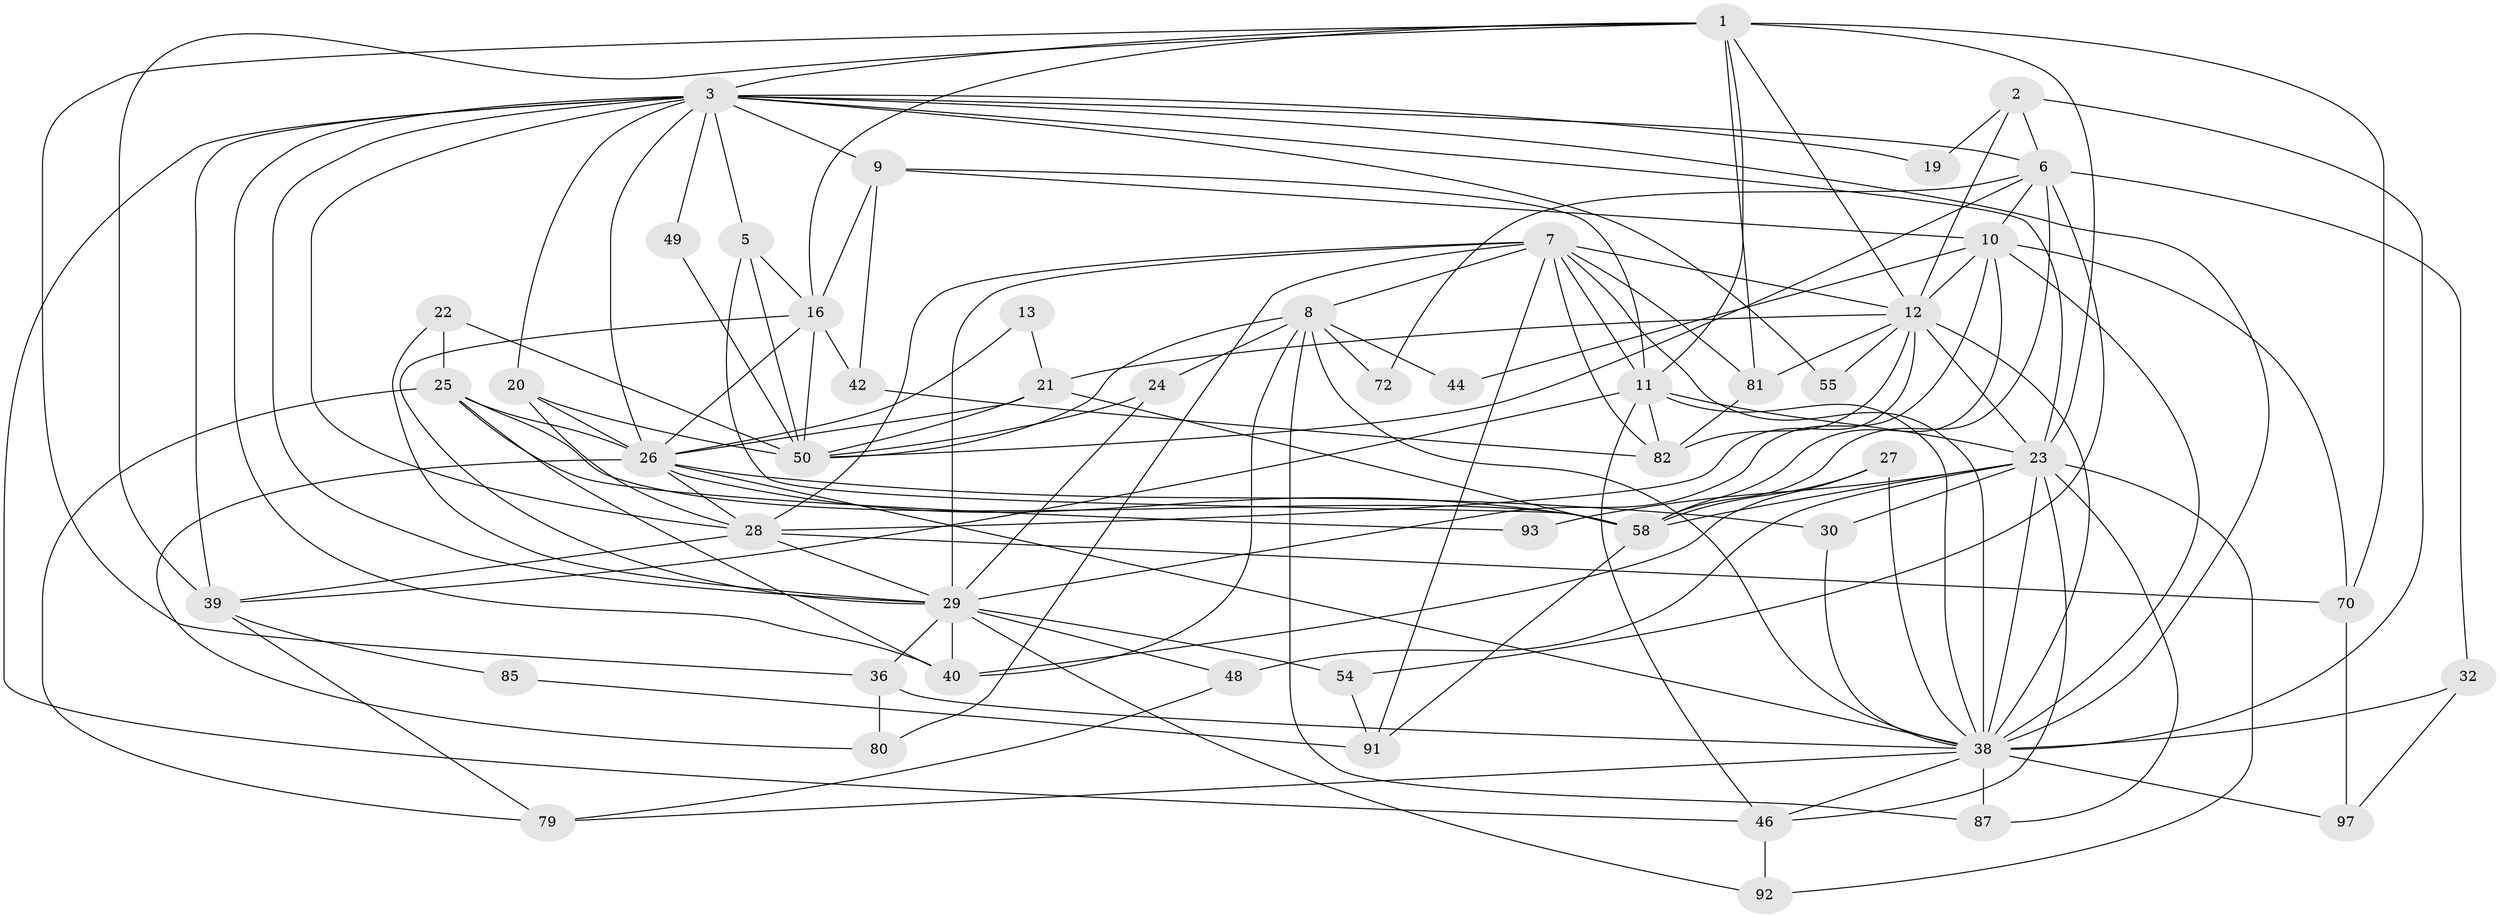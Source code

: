// original degree distribution, {4: 0.28431372549019607, 6: 0.10784313725490197, 5: 0.12745098039215685, 3: 0.2647058823529412, 2: 0.14705882352941177, 7: 0.058823529411764705, 8: 0.00980392156862745}
// Generated by graph-tools (version 1.1) at 2025/15/03/09/25 04:15:12]
// undirected, 51 vertices, 142 edges
graph export_dot {
graph [start="1"]
  node [color=gray90,style=filled];
  1 [super="+51"];
  2;
  3 [super="+102+95+4"];
  5 [super="+98"];
  6 [super="+74+34"];
  7 [super="+75+64"];
  8 [super="+18"];
  9 [super="+56"];
  10 [super="+17"];
  11 [super="+83+15+14"];
  12 [super="+52+84"];
  13;
  16 [super="+61"];
  19;
  20 [super="+31"];
  21;
  22;
  23 [super="+62+35"];
  24;
  25 [super="+67"];
  26 [super="+45"];
  27;
  28 [super="+65"];
  29 [super="+33+69+60+53"];
  30;
  32;
  36;
  38 [super="+100+63+47"];
  39 [super="+41"];
  40 [super="+89"];
  42;
  44;
  46;
  48;
  49;
  50 [super="+88"];
  54;
  55;
  58 [super="+76"];
  70 [super="+78"];
  72;
  79;
  80;
  81;
  82 [super="+86"];
  85;
  87 [super="+96"];
  91;
  92;
  93;
  97;
  1 -- 81;
  1 -- 3;
  1 -- 36;
  1 -- 23;
  1 -- 39;
  1 -- 70;
  1 -- 12;
  1 -- 11 [weight=2];
  1 -- 16;
  2 -- 19;
  2 -- 38;
  2 -- 12;
  2 -- 6;
  3 -- 49;
  3 -- 19 [weight=2];
  3 -- 23;
  3 -- 55;
  3 -- 9;
  3 -- 46;
  3 -- 5;
  3 -- 38;
  3 -- 39;
  3 -- 28;
  3 -- 29;
  3 -- 40 [weight=2];
  3 -- 26;
  3 -- 6;
  3 -- 20;
  5 -- 50;
  5 -- 58;
  5 -- 16;
  6 -- 54;
  6 -- 32;
  6 -- 50;
  6 -- 10;
  6 -- 72;
  6 -- 58;
  7 -- 80;
  7 -- 81;
  7 -- 38 [weight=2];
  7 -- 91;
  7 -- 29 [weight=2];
  7 -- 11;
  7 -- 82;
  7 -- 8;
  7 -- 12 [weight=2];
  7 -- 28;
  8 -- 24;
  8 -- 40;
  8 -- 87;
  8 -- 72;
  8 -- 44;
  8 -- 50;
  8 -- 38;
  9 -- 42;
  9 -- 10;
  9 -- 11;
  9 -- 16;
  10 -- 44;
  10 -- 29;
  10 -- 12;
  10 -- 70;
  10 -- 58;
  10 -- 38;
  11 -- 39;
  11 -- 23;
  11 -- 46;
  11 -- 82;
  11 -- 38;
  12 -- 21;
  12 -- 23;
  12 -- 38;
  12 -- 81;
  12 -- 55;
  12 -- 28;
  12 -- 82 [weight=2];
  13 -- 21;
  13 -- 26;
  16 -- 42;
  16 -- 29;
  16 -- 50;
  16 -- 26;
  20 -- 26;
  20 -- 50;
  20 -- 28;
  21 -- 58;
  21 -- 50;
  21 -- 26;
  22 -- 50;
  22 -- 29;
  22 -- 25;
  23 -- 48;
  23 -- 87;
  23 -- 58;
  23 -- 93;
  23 -- 46;
  23 -- 30;
  23 -- 92;
  23 -- 38;
  24 -- 50;
  24 -- 29;
  25 -- 93;
  25 -- 79;
  25 -- 58;
  25 -- 40;
  25 -- 26;
  26 -- 80;
  26 -- 58 [weight=2];
  26 -- 38;
  26 -- 28;
  26 -- 30;
  27 -- 58;
  27 -- 38;
  27 -- 40;
  28 -- 29;
  28 -- 70;
  28 -- 39;
  29 -- 48 [weight=2];
  29 -- 36;
  29 -- 54;
  29 -- 40 [weight=2];
  29 -- 92;
  30 -- 38;
  32 -- 97;
  32 -- 38;
  36 -- 80;
  36 -- 38;
  38 -- 79;
  38 -- 97;
  38 -- 46;
  38 -- 87;
  39 -- 79;
  39 -- 85;
  42 -- 82;
  46 -- 92;
  48 -- 79;
  49 -- 50;
  54 -- 91;
  58 -- 91;
  70 -- 97;
  81 -- 82;
  85 -- 91;
}
